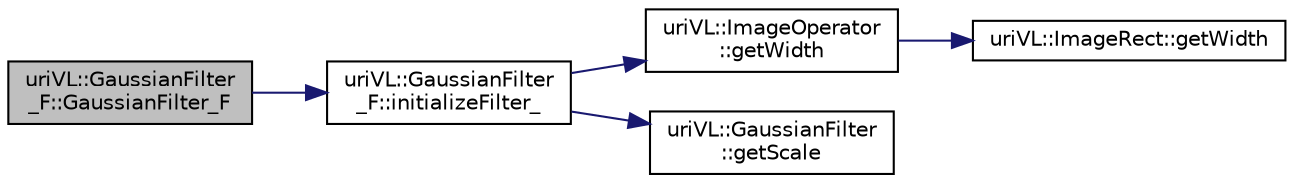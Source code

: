 digraph "uriVL::GaussianFilter_F::GaussianFilter_F"
{
  edge [fontname="Helvetica",fontsize="10",labelfontname="Helvetica",labelfontsize="10"];
  node [fontname="Helvetica",fontsize="10",shape=record];
  rankdir="LR";
  Node1 [label="uriVL::GaussianFilter\l_F::GaussianFilter_F",height=0.2,width=0.4,color="black", fillcolor="grey75", style="filled", fontcolor="black"];
  Node1 -> Node2 [color="midnightblue",fontsize="10",style="solid",fontname="Helvetica"];
  Node2 [label="uriVL::GaussianFilter\l_F::initializeFilter_",height=0.2,width=0.4,color="black", fillcolor="white", style="filled",URL="$classuriVL_1_1GaussianFilter__F.html#ac9f225a6b7a4d25fef87d40cca6bac07",tooltip="Initializes the coefficients&#39; array. "];
  Node2 -> Node3 [color="midnightblue",fontsize="10",style="solid",fontname="Helvetica"];
  Node3 [label="uriVL::ImageOperator\l::getWidth",height=0.2,width=0.4,color="black", fillcolor="white", style="filled",URL="$classuriVL_1_1ImageOperator.html#a11716e4c402fcd702e1f1a75caf1750d",tooltip="Returns the width of this operator&#39;s operation rectangle. "];
  Node3 -> Node4 [color="midnightblue",fontsize="10",style="solid",fontname="Helvetica"];
  Node4 [label="uriVL::ImageRect::getWidth",height=0.2,width=0.4,color="black", fillcolor="white", style="filled",URL="$classuriVL_1_1ImageRect.html#a1081dc6f638b33ebf30d0a43d51289ef",tooltip="Returns the width of the rectangle. "];
  Node2 -> Node5 [color="midnightblue",fontsize="10",style="solid",fontname="Helvetica"];
  Node5 [label="uriVL::GaussianFilter\l::getScale",height=0.2,width=0.4,color="black", fillcolor="white", style="filled",URL="$classuriVL_1_1GaussianFilter.html#a13df9c240c8a64168a3c999d19bf0b95",tooltip="Returns the scale of the filter. "];
}
